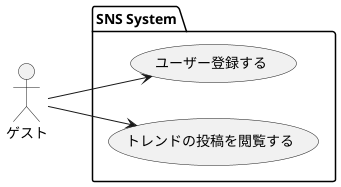 @startuml usecase
left to right direction

actor ゲスト as g

package "SNS System"{
    (ユーザー登録する) as register
    (トレンドの投稿を閲覧する) as lookTrend
}

g --> register
g --> lookTrend

@enduml